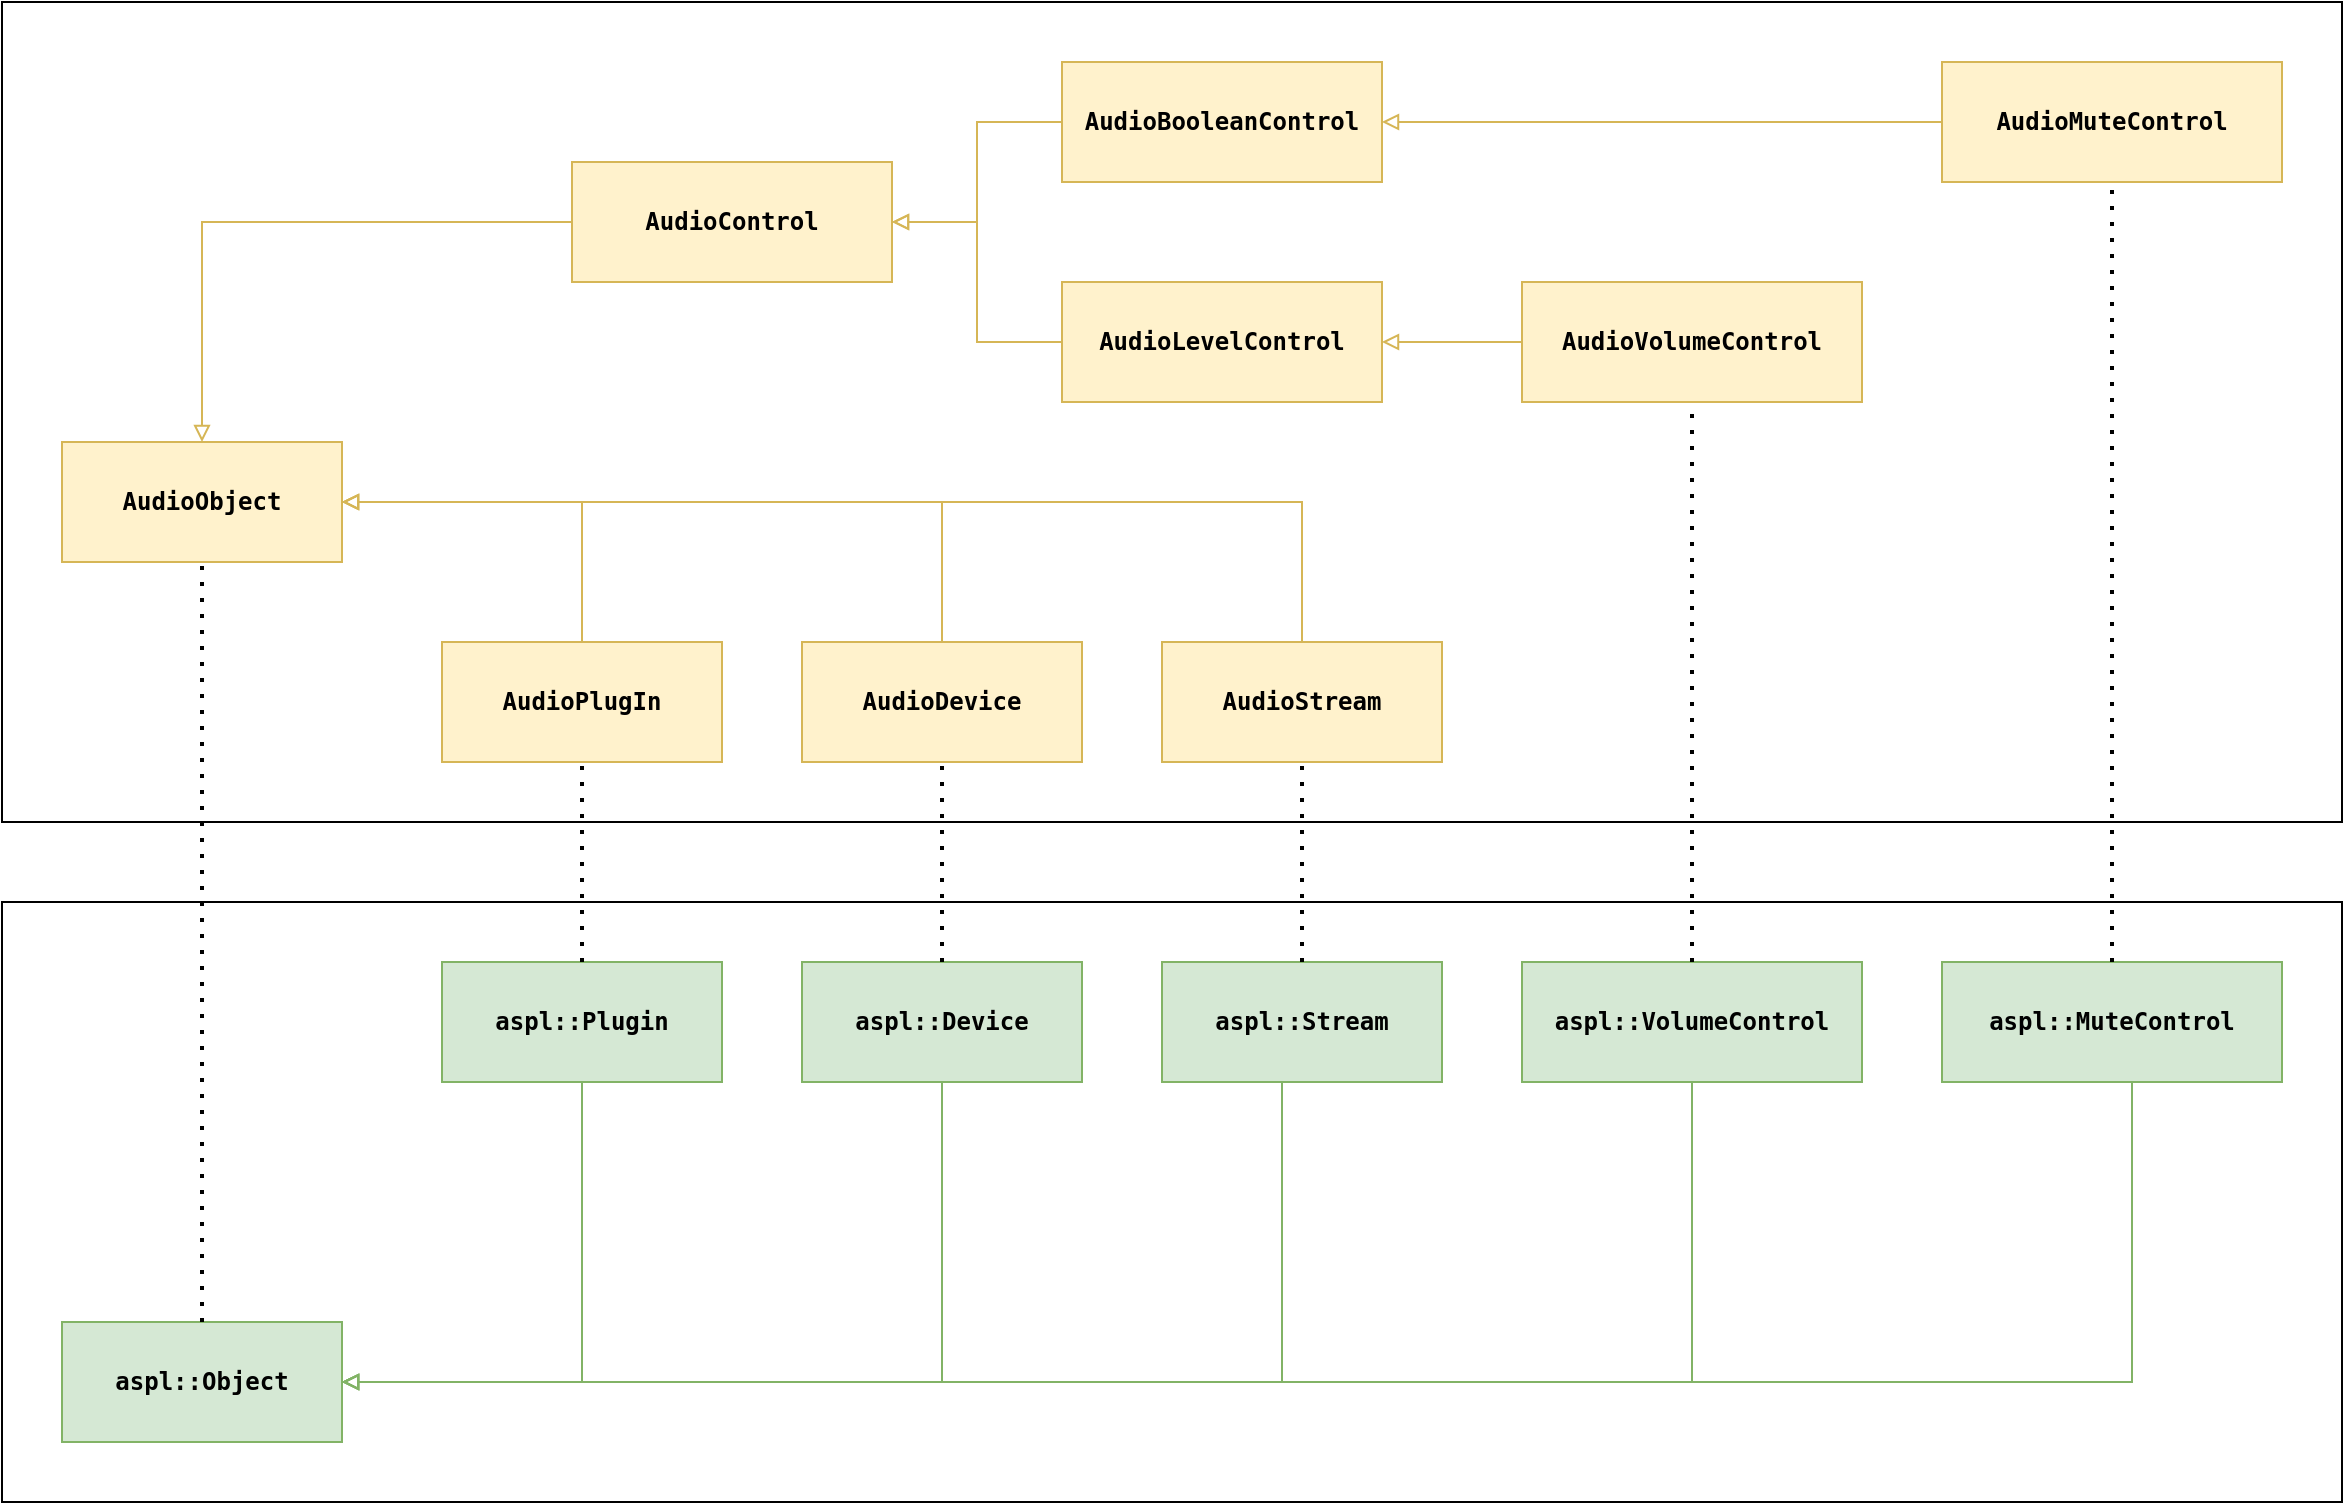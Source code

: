 <mxfile version="14.6.13" type="google"><diagram id="I4w4XiXHF0Zz3_Ic4CWz" name="Page-1"><mxGraphModel dx="2653" dy="2080" grid="1" gridSize="10" guides="1" tooltips="1" connect="1" arrows="1" fold="1" page="1" pageScale="1" pageWidth="850" pageHeight="1100" math="0" shadow="0"><root><mxCell id="0"/><mxCell id="1" parent="0"/><mxCell id="iDTxGTW4wPQGoNkOeaPl-39" value="" style="rounded=0;whiteSpace=wrap;html=1;" vertex="1" parent="1"><mxGeometry x="-20" y="260" width="1170" height="300" as="geometry"/></mxCell><mxCell id="iDTxGTW4wPQGoNkOeaPl-38" value="" style="rounded=0;whiteSpace=wrap;html=1;" vertex="1" parent="1"><mxGeometry x="-20" y="-190" width="1170" height="410" as="geometry"/></mxCell><mxCell id="iDTxGTW4wPQGoNkOeaPl-1" value="AudioObject" style="rounded=0;whiteSpace=wrap;html=1;fillColor=#fff2cc;strokeColor=#d6b656;fontFamily=monospace;fontStyle=1" vertex="1" parent="1"><mxGeometry x="10" y="30" width="140" height="60" as="geometry"/></mxCell><mxCell id="iDTxGTW4wPQGoNkOeaPl-18" style="edgeStyle=orthogonalEdgeStyle;rounded=0;orthogonalLoop=1;jettySize=auto;html=1;endArrow=block;endFill=0;fillColor=#fff2cc;strokeColor=#d6b656;" edge="1" parent="1" source="iDTxGTW4wPQGoNkOeaPl-2" target="iDTxGTW4wPQGoNkOeaPl-1"><mxGeometry relative="1" as="geometry"><Array as="points"><mxPoint x="450" y="60"/></Array></mxGeometry></mxCell><mxCell id="iDTxGTW4wPQGoNkOeaPl-2" value="AudioDevice" style="rounded=0;whiteSpace=wrap;html=1;fillColor=#fff2cc;strokeColor=#d6b656;fontFamily=monospace;fontStyle=1" vertex="1" parent="1"><mxGeometry x="380" y="130" width="140" height="60" as="geometry"/></mxCell><mxCell id="iDTxGTW4wPQGoNkOeaPl-24" style="edgeStyle=orthogonalEdgeStyle;rounded=0;orthogonalLoop=1;jettySize=auto;html=1;endArrow=block;endFill=0;fillColor=#fff2cc;strokeColor=#d6b656;" edge="1" parent="1" source="iDTxGTW4wPQGoNkOeaPl-3" target="iDTxGTW4wPQGoNkOeaPl-4"><mxGeometry relative="1" as="geometry"/></mxCell><mxCell id="iDTxGTW4wPQGoNkOeaPl-3" value="AudioVolumeControl" style="rounded=0;whiteSpace=wrap;html=1;fillColor=#fff2cc;strokeColor=#d6b656;fontFamily=monospace;fontStyle=1" vertex="1" parent="1"><mxGeometry x="740" y="-50" width="170" height="60" as="geometry"/></mxCell><mxCell id="iDTxGTW4wPQGoNkOeaPl-21" style="edgeStyle=orthogonalEdgeStyle;rounded=0;orthogonalLoop=1;jettySize=auto;html=1;endArrow=block;endFill=0;fillColor=#fff2cc;strokeColor=#d6b656;" edge="1" parent="1" source="iDTxGTW4wPQGoNkOeaPl-4" target="iDTxGTW4wPQGoNkOeaPl-6"><mxGeometry relative="1" as="geometry"/></mxCell><mxCell id="iDTxGTW4wPQGoNkOeaPl-4" value="AudioLevelControl" style="rounded=0;whiteSpace=wrap;html=1;fillColor=#fff2cc;strokeColor=#d6b656;fontFamily=monospace;fontStyle=1" vertex="1" parent="1"><mxGeometry x="510" y="-50" width="160" height="60" as="geometry"/></mxCell><mxCell id="iDTxGTW4wPQGoNkOeaPl-17" style="edgeStyle=orthogonalEdgeStyle;rounded=0;orthogonalLoop=1;jettySize=auto;html=1;endArrow=block;endFill=0;fillColor=#fff2cc;strokeColor=#d6b656;" edge="1" parent="1" source="iDTxGTW4wPQGoNkOeaPl-5" target="iDTxGTW4wPQGoNkOeaPl-1"><mxGeometry relative="1" as="geometry"><Array as="points"><mxPoint x="270" y="60"/></Array></mxGeometry></mxCell><mxCell id="iDTxGTW4wPQGoNkOeaPl-5" value="AudioPlugIn" style="rounded=0;whiteSpace=wrap;html=1;fillColor=#fff2cc;strokeColor=#d6b656;fontFamily=monospace;fontStyle=1" vertex="1" parent="1"><mxGeometry x="200" y="130" width="140" height="60" as="geometry"/></mxCell><mxCell id="iDTxGTW4wPQGoNkOeaPl-20" style="edgeStyle=orthogonalEdgeStyle;rounded=0;orthogonalLoop=1;jettySize=auto;html=1;endArrow=block;endFill=0;fillColor=#fff2cc;strokeColor=#d6b656;" edge="1" parent="1" source="iDTxGTW4wPQGoNkOeaPl-6" target="iDTxGTW4wPQGoNkOeaPl-1"><mxGeometry relative="1" as="geometry"/></mxCell><mxCell id="iDTxGTW4wPQGoNkOeaPl-6" value="AudioControl" style="rounded=0;whiteSpace=wrap;html=1;fillColor=#fff2cc;strokeColor=#d6b656;fontFamily=monospace;fontStyle=1" vertex="1" parent="1"><mxGeometry x="265" y="-110" width="160" height="60" as="geometry"/></mxCell><mxCell id="iDTxGTW4wPQGoNkOeaPl-19" style="edgeStyle=orthogonalEdgeStyle;rounded=0;orthogonalLoop=1;jettySize=auto;html=1;endArrow=block;endFill=0;fillColor=#fff2cc;strokeColor=#d6b656;" edge="1" parent="1" source="iDTxGTW4wPQGoNkOeaPl-7" target="iDTxGTW4wPQGoNkOeaPl-1"><mxGeometry relative="1" as="geometry"><Array as="points"><mxPoint x="630" y="60"/></Array></mxGeometry></mxCell><mxCell id="iDTxGTW4wPQGoNkOeaPl-7" value="AudioStream" style="rounded=0;whiteSpace=wrap;html=1;fillColor=#fff2cc;strokeColor=#d6b656;fontFamily=monospace;fontStyle=1" vertex="1" parent="1"><mxGeometry x="560" y="130" width="140" height="60" as="geometry"/></mxCell><mxCell id="iDTxGTW4wPQGoNkOeaPl-23" style="edgeStyle=orthogonalEdgeStyle;rounded=0;orthogonalLoop=1;jettySize=auto;html=1;endArrow=block;endFill=0;fillColor=#fff2cc;strokeColor=#d6b656;" edge="1" parent="1" source="iDTxGTW4wPQGoNkOeaPl-8" target="iDTxGTW4wPQGoNkOeaPl-9"><mxGeometry relative="1" as="geometry"/></mxCell><mxCell id="iDTxGTW4wPQGoNkOeaPl-8" value="AudioMuteControl" style="rounded=0;whiteSpace=wrap;html=1;fillColor=#fff2cc;strokeColor=#d6b656;fontFamily=monospace;fontStyle=1" vertex="1" parent="1"><mxGeometry x="950" y="-160" width="170" height="60" as="geometry"/></mxCell><mxCell id="iDTxGTW4wPQGoNkOeaPl-22" style="edgeStyle=orthogonalEdgeStyle;rounded=0;orthogonalLoop=1;jettySize=auto;html=1;endArrow=block;endFill=0;fillColor=#fff2cc;strokeColor=#d6b656;" edge="1" parent="1" source="iDTxGTW4wPQGoNkOeaPl-9" target="iDTxGTW4wPQGoNkOeaPl-6"><mxGeometry relative="1" as="geometry"/></mxCell><mxCell id="iDTxGTW4wPQGoNkOeaPl-9" value="AudioBooleanControl" style="rounded=0;whiteSpace=wrap;html=1;fillColor=#fff2cc;strokeColor=#d6b656;fontFamily=monospace;fontStyle=1" vertex="1" parent="1"><mxGeometry x="510" y="-160" width="160" height="60" as="geometry"/></mxCell><mxCell id="iDTxGTW4wPQGoNkOeaPl-11" value="aspl::Object" style="rounded=0;whiteSpace=wrap;html=1;fillColor=#d5e8d4;strokeColor=#82b366;fontFamily=monospace;fontStyle=1" vertex="1" parent="1"><mxGeometry x="10" y="470" width="140" height="60" as="geometry"/></mxCell><mxCell id="iDTxGTW4wPQGoNkOeaPl-25" style="edgeStyle=orthogonalEdgeStyle;rounded=0;orthogonalLoop=1;jettySize=auto;html=1;endArrow=block;endFill=0;fillColor=#d5e8d4;strokeColor=#82b366;" edge="1" parent="1" source="iDTxGTW4wPQGoNkOeaPl-12" target="iDTxGTW4wPQGoNkOeaPl-11"><mxGeometry relative="1" as="geometry"><Array as="points"><mxPoint x="270" y="500"/></Array></mxGeometry></mxCell><mxCell id="iDTxGTW4wPQGoNkOeaPl-12" value="aspl::Plugin" style="rounded=0;whiteSpace=wrap;html=1;fillColor=#d5e8d4;strokeColor=#82b366;fontFamily=monospace;fontStyle=1" vertex="1" parent="1"><mxGeometry x="200" y="290" width="140" height="60" as="geometry"/></mxCell><mxCell id="iDTxGTW4wPQGoNkOeaPl-26" style="edgeStyle=orthogonalEdgeStyle;rounded=0;orthogonalLoop=1;jettySize=auto;html=1;endArrow=block;endFill=0;fillColor=#d5e8d4;strokeColor=#82b366;" edge="1" parent="1" source="iDTxGTW4wPQGoNkOeaPl-13" target="iDTxGTW4wPQGoNkOeaPl-11"><mxGeometry relative="1" as="geometry"><Array as="points"><mxPoint x="450" y="500"/></Array></mxGeometry></mxCell><mxCell id="iDTxGTW4wPQGoNkOeaPl-13" value="aspl::Device" style="rounded=0;whiteSpace=wrap;html=1;fillColor=#d5e8d4;strokeColor=#82b366;fontFamily=monospace;fontStyle=1" vertex="1" parent="1"><mxGeometry x="380" y="290" width="140" height="60" as="geometry"/></mxCell><mxCell id="iDTxGTW4wPQGoNkOeaPl-27" style="edgeStyle=orthogonalEdgeStyle;rounded=0;orthogonalLoop=1;jettySize=auto;html=1;endArrow=block;endFill=0;fillColor=#d5e8d4;strokeColor=#82b366;" edge="1" parent="1" source="iDTxGTW4wPQGoNkOeaPl-14" target="iDTxGTW4wPQGoNkOeaPl-11"><mxGeometry relative="1" as="geometry"><Array as="points"><mxPoint x="620" y="500"/></Array></mxGeometry></mxCell><mxCell id="iDTxGTW4wPQGoNkOeaPl-14" value="aspl::Stream" style="rounded=0;whiteSpace=wrap;html=1;fillColor=#d5e8d4;strokeColor=#82b366;fontFamily=monospace;fontStyle=1" vertex="1" parent="1"><mxGeometry x="560" y="290" width="140" height="60" as="geometry"/></mxCell><mxCell id="iDTxGTW4wPQGoNkOeaPl-15" value="aspl::VolumeControl" style="rounded=0;whiteSpace=wrap;html=1;fillColor=#d5e8d4;strokeColor=#82b366;fontFamily=monospace;fontStyle=1" vertex="1" parent="1"><mxGeometry x="740" y="290" width="170" height="60" as="geometry"/></mxCell><mxCell id="iDTxGTW4wPQGoNkOeaPl-29" style="edgeStyle=orthogonalEdgeStyle;rounded=0;orthogonalLoop=1;jettySize=auto;html=1;endArrow=block;endFill=0;fillColor=#d5e8d4;strokeColor=#82b366;" edge="1" parent="1" source="iDTxGTW4wPQGoNkOeaPl-15" target="iDTxGTW4wPQGoNkOeaPl-11"><mxGeometry relative="1" as="geometry"><Array as="points"><mxPoint x="825" y="500"/></Array></mxGeometry></mxCell><mxCell id="iDTxGTW4wPQGoNkOeaPl-30" style="edgeStyle=orthogonalEdgeStyle;rounded=0;orthogonalLoop=1;jettySize=auto;html=1;endArrow=block;endFill=0;fillColor=#d5e8d4;strokeColor=#82b366;" edge="1" parent="1" source="iDTxGTW4wPQGoNkOeaPl-16" target="iDTxGTW4wPQGoNkOeaPl-11"><mxGeometry relative="1" as="geometry"><Array as="points"><mxPoint x="1045" y="500"/></Array></mxGeometry></mxCell><mxCell id="iDTxGTW4wPQGoNkOeaPl-16" value="aspl::MuteControl" style="rounded=0;whiteSpace=wrap;html=1;fillColor=#d5e8d4;strokeColor=#82b366;fontFamily=monospace;fontStyle=1" vertex="1" parent="1"><mxGeometry x="950" y="290" width="170" height="60" as="geometry"/></mxCell><mxCell id="iDTxGTW4wPQGoNkOeaPl-31" value="" style="endArrow=none;dashed=1;html=1;dashPattern=1 3;strokeWidth=2;" edge="1" parent="1" source="iDTxGTW4wPQGoNkOeaPl-12" target="iDTxGTW4wPQGoNkOeaPl-5"><mxGeometry width="50" height="50" relative="1" as="geometry"><mxPoint x="610" y="190" as="sourcePoint"/><mxPoint x="660" y="140" as="targetPoint"/></mxGeometry></mxCell><mxCell id="iDTxGTW4wPQGoNkOeaPl-33" value="" style="endArrow=none;dashed=1;html=1;dashPattern=1 3;strokeWidth=2;" edge="1" parent="1" source="iDTxGTW4wPQGoNkOeaPl-11" target="iDTxGTW4wPQGoNkOeaPl-1"><mxGeometry width="50" height="50" relative="1" as="geometry"><mxPoint x="280" y="350" as="sourcePoint"/><mxPoint x="280" y="180" as="targetPoint"/></mxGeometry></mxCell><mxCell id="iDTxGTW4wPQGoNkOeaPl-34" value="" style="endArrow=none;dashed=1;html=1;dashPattern=1 3;strokeWidth=2;" edge="1" parent="1" source="iDTxGTW4wPQGoNkOeaPl-14" target="iDTxGTW4wPQGoNkOeaPl-7"><mxGeometry width="50" height="50" relative="1" as="geometry"><mxPoint x="290" y="360" as="sourcePoint"/><mxPoint x="290" y="190" as="targetPoint"/></mxGeometry></mxCell><mxCell id="iDTxGTW4wPQGoNkOeaPl-35" value="" style="endArrow=none;dashed=1;html=1;dashPattern=1 3;strokeWidth=2;" edge="1" parent="1" source="iDTxGTW4wPQGoNkOeaPl-13" target="iDTxGTW4wPQGoNkOeaPl-2"><mxGeometry width="50" height="50" relative="1" as="geometry"><mxPoint x="300" y="370" as="sourcePoint"/><mxPoint x="300" y="200" as="targetPoint"/></mxGeometry></mxCell><mxCell id="iDTxGTW4wPQGoNkOeaPl-36" value="" style="endArrow=none;dashed=1;html=1;dashPattern=1 3;strokeWidth=2;" edge="1" parent="1" source="iDTxGTW4wPQGoNkOeaPl-15" target="iDTxGTW4wPQGoNkOeaPl-3"><mxGeometry width="50" height="50" relative="1" as="geometry"><mxPoint x="640" y="350" as="sourcePoint"/><mxPoint x="640" y="180" as="targetPoint"/></mxGeometry></mxCell><mxCell id="iDTxGTW4wPQGoNkOeaPl-37" value="" style="endArrow=none;dashed=1;html=1;dashPattern=1 3;strokeWidth=2;" edge="1" parent="1" source="iDTxGTW4wPQGoNkOeaPl-16" target="iDTxGTW4wPQGoNkOeaPl-8"><mxGeometry width="50" height="50" relative="1" as="geometry"><mxPoint x="835" y="350" as="sourcePoint"/><mxPoint x="835" as="targetPoint"/></mxGeometry></mxCell></root></mxGraphModel></diagram></mxfile>